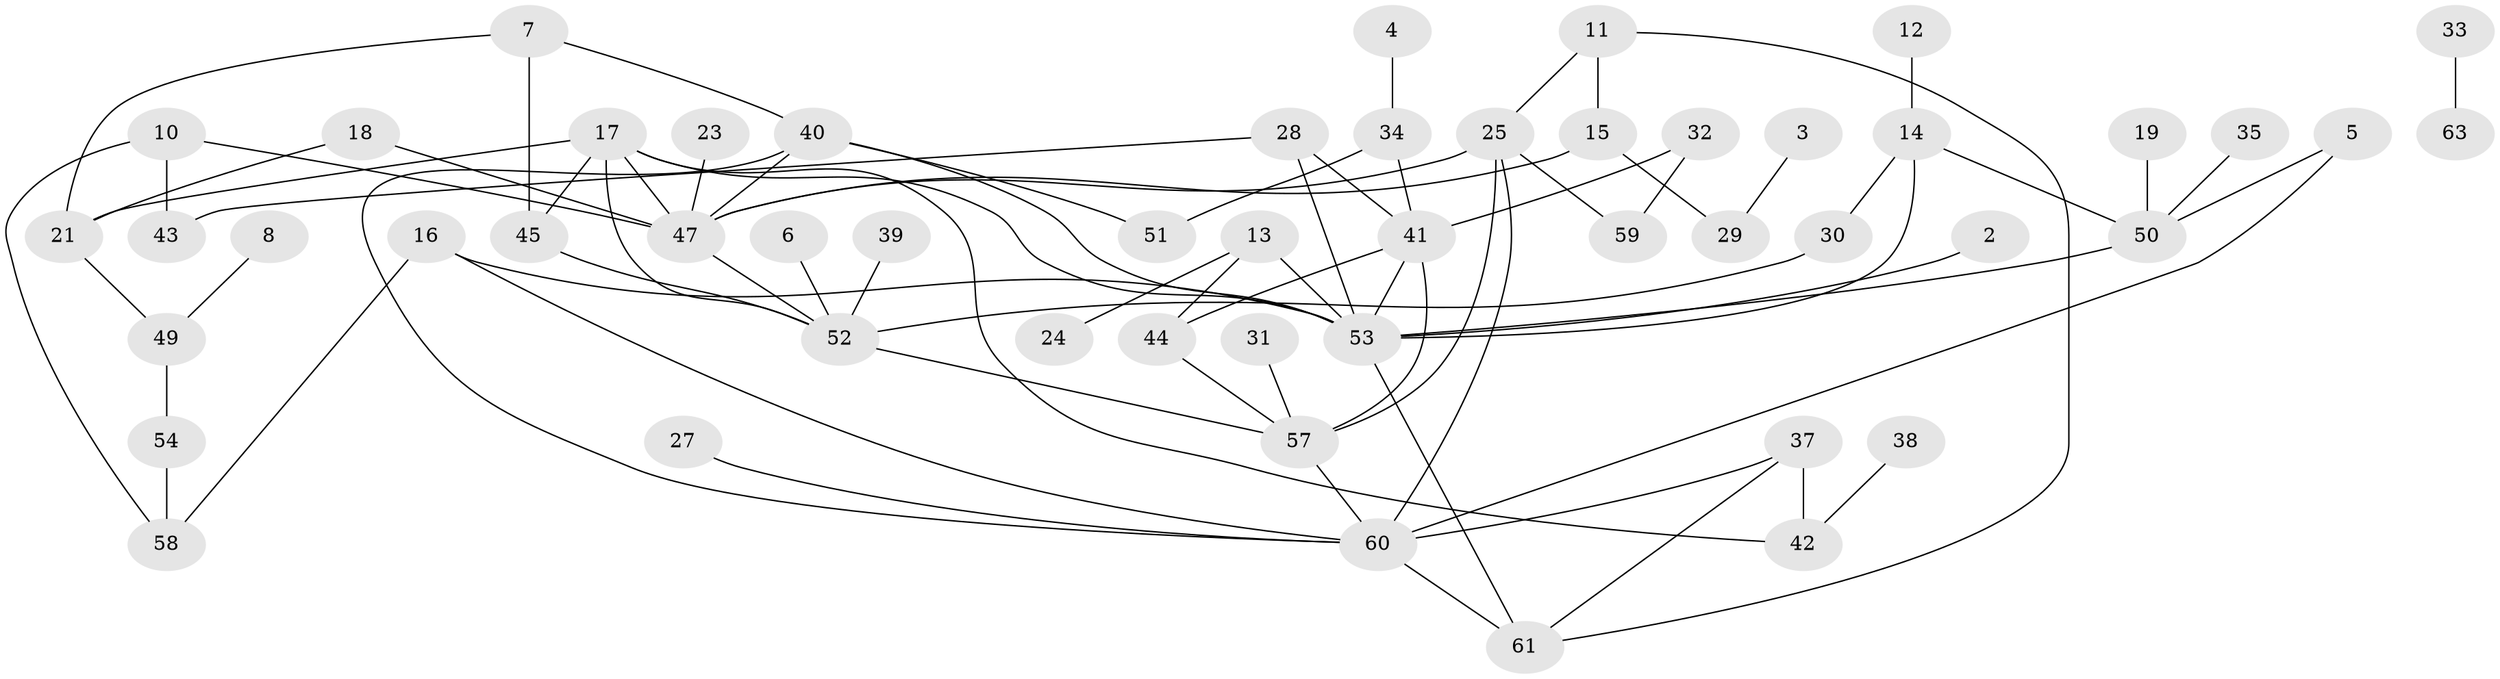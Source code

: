 // original degree distribution, {3: 0.2, 5: 0.024, 1: 0.328, 0: 0.056, 4: 0.128, 6: 0.024, 2: 0.232, 7: 0.008}
// Generated by graph-tools (version 1.1) at 2025/25/03/09/25 03:25:19]
// undirected, 52 vertices, 77 edges
graph export_dot {
graph [start="1"]
  node [color=gray90,style=filled];
  2;
  3;
  4;
  5;
  6;
  7;
  8;
  10;
  11;
  12;
  13;
  14;
  15;
  16;
  17;
  18;
  19;
  21;
  23;
  24;
  25;
  27;
  28;
  29;
  30;
  31;
  32;
  33;
  34;
  35;
  37;
  38;
  39;
  40;
  41;
  42;
  43;
  44;
  45;
  47;
  49;
  50;
  51;
  52;
  53;
  54;
  57;
  58;
  59;
  60;
  61;
  63;
  2 -- 53 [weight=1.0];
  3 -- 29 [weight=1.0];
  4 -- 34 [weight=1.0];
  5 -- 50 [weight=1.0];
  5 -- 60 [weight=1.0];
  6 -- 52 [weight=1.0];
  7 -- 21 [weight=1.0];
  7 -- 40 [weight=1.0];
  7 -- 45 [weight=1.0];
  8 -- 49 [weight=1.0];
  10 -- 43 [weight=1.0];
  10 -- 47 [weight=1.0];
  10 -- 58 [weight=1.0];
  11 -- 15 [weight=1.0];
  11 -- 25 [weight=1.0];
  11 -- 61 [weight=1.0];
  12 -- 14 [weight=1.0];
  13 -- 24 [weight=1.0];
  13 -- 44 [weight=1.0];
  13 -- 53 [weight=1.0];
  14 -- 30 [weight=1.0];
  14 -- 50 [weight=1.0];
  14 -- 53 [weight=1.0];
  15 -- 29 [weight=1.0];
  15 -- 47 [weight=1.0];
  16 -- 53 [weight=1.0];
  16 -- 58 [weight=1.0];
  16 -- 60 [weight=1.0];
  17 -- 21 [weight=1.0];
  17 -- 42 [weight=1.0];
  17 -- 45 [weight=1.0];
  17 -- 47 [weight=1.0];
  17 -- 52 [weight=1.0];
  17 -- 53 [weight=1.0];
  18 -- 21 [weight=1.0];
  18 -- 47 [weight=1.0];
  19 -- 50 [weight=1.0];
  21 -- 49 [weight=1.0];
  23 -- 47 [weight=1.0];
  25 -- 47 [weight=1.0];
  25 -- 57 [weight=1.0];
  25 -- 59 [weight=1.0];
  25 -- 60 [weight=1.0];
  27 -- 60 [weight=1.0];
  28 -- 41 [weight=1.0];
  28 -- 43 [weight=1.0];
  28 -- 53 [weight=1.0];
  30 -- 52 [weight=1.0];
  31 -- 57 [weight=1.0];
  32 -- 41 [weight=1.0];
  32 -- 59 [weight=1.0];
  33 -- 63 [weight=1.0];
  34 -- 41 [weight=1.0];
  34 -- 51 [weight=1.0];
  35 -- 50 [weight=1.0];
  37 -- 42 [weight=1.0];
  37 -- 60 [weight=1.0];
  37 -- 61 [weight=1.0];
  38 -- 42 [weight=1.0];
  39 -- 52 [weight=1.0];
  40 -- 47 [weight=1.0];
  40 -- 51 [weight=1.0];
  40 -- 53 [weight=1.0];
  40 -- 60 [weight=1.0];
  41 -- 44 [weight=1.0];
  41 -- 53 [weight=1.0];
  41 -- 57 [weight=1.0];
  44 -- 57 [weight=1.0];
  45 -- 52 [weight=1.0];
  47 -- 52 [weight=1.0];
  49 -- 54 [weight=1.0];
  50 -- 53 [weight=1.0];
  52 -- 57 [weight=1.0];
  53 -- 61 [weight=1.0];
  54 -- 58 [weight=1.0];
  57 -- 60 [weight=1.0];
  60 -- 61 [weight=1.0];
}
